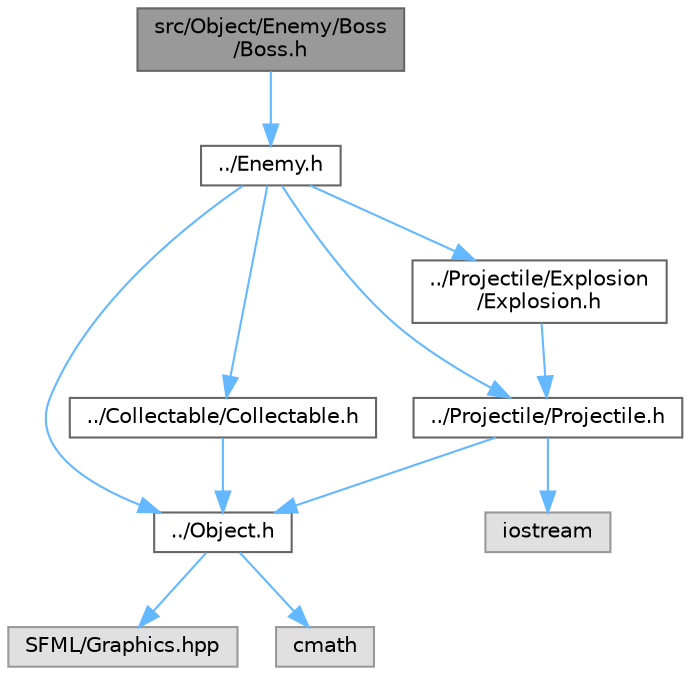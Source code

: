 digraph "src/Object/Enemy/Boss/Boss.h"
{
 // LATEX_PDF_SIZE
  bgcolor="transparent";
  edge [fontname=Helvetica,fontsize=10,labelfontname=Helvetica,labelfontsize=10];
  node [fontname=Helvetica,fontsize=10,shape=box,height=0.2,width=0.4];
  Node1 [id="Node000001",label="src/Object/Enemy/Boss\l/Boss.h",height=0.2,width=0.4,color="gray40", fillcolor="grey60", style="filled", fontcolor="black",tooltip=" "];
  Node1 -> Node2 [id="edge12_Node000001_Node000002",color="steelblue1",style="solid",tooltip=" "];
  Node2 [id="Node000002",label="../Enemy.h",height=0.2,width=0.4,color="grey40", fillcolor="white", style="filled",URL="$_enemy_8h.html",tooltip=" "];
  Node2 -> Node3 [id="edge13_Node000002_Node000003",color="steelblue1",style="solid",tooltip=" "];
  Node3 [id="Node000003",label="../Object.h",height=0.2,width=0.4,color="grey40", fillcolor="white", style="filled",URL="$_object_8h.html",tooltip=" "];
  Node3 -> Node4 [id="edge14_Node000003_Node000004",color="steelblue1",style="solid",tooltip=" "];
  Node4 [id="Node000004",label="SFML/Graphics.hpp",height=0.2,width=0.4,color="grey60", fillcolor="#E0E0E0", style="filled",tooltip=" "];
  Node3 -> Node5 [id="edge15_Node000003_Node000005",color="steelblue1",style="solid",tooltip=" "];
  Node5 [id="Node000005",label="cmath",height=0.2,width=0.4,color="grey60", fillcolor="#E0E0E0", style="filled",tooltip=" "];
  Node2 -> Node6 [id="edge16_Node000002_Node000006",color="steelblue1",style="solid",tooltip=" "];
  Node6 [id="Node000006",label="../Projectile/Projectile.h",height=0.2,width=0.4,color="grey40", fillcolor="white", style="filled",URL="$_projectile_8h.html",tooltip=" "];
  Node6 -> Node3 [id="edge17_Node000006_Node000003",color="steelblue1",style="solid",tooltip=" "];
  Node6 -> Node7 [id="edge18_Node000006_Node000007",color="steelblue1",style="solid",tooltip=" "];
  Node7 [id="Node000007",label="iostream",height=0.2,width=0.4,color="grey60", fillcolor="#E0E0E0", style="filled",tooltip=" "];
  Node2 -> Node8 [id="edge19_Node000002_Node000008",color="steelblue1",style="solid",tooltip=" "];
  Node8 [id="Node000008",label="../Projectile/Explosion\l/Explosion.h",height=0.2,width=0.4,color="grey40", fillcolor="white", style="filled",URL="$_explosion_8h.html",tooltip=" "];
  Node8 -> Node6 [id="edge20_Node000008_Node000006",color="steelblue1",style="solid",tooltip=" "];
  Node2 -> Node9 [id="edge21_Node000002_Node000009",color="steelblue1",style="solid",tooltip=" "];
  Node9 [id="Node000009",label="../Collectable/Collectable.h",height=0.2,width=0.4,color="grey40", fillcolor="white", style="filled",URL="$_collectable_8h.html",tooltip=" "];
  Node9 -> Node3 [id="edge22_Node000009_Node000003",color="steelblue1",style="solid",tooltip=" "];
}

